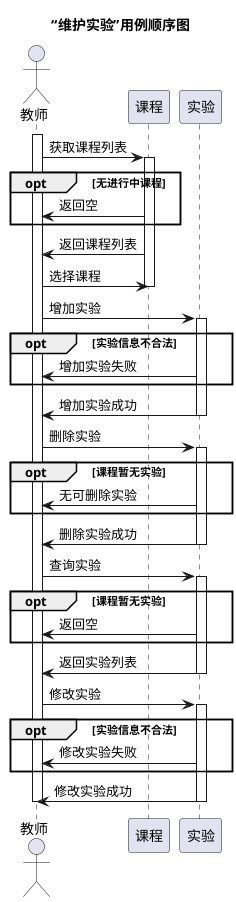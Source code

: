@startuml

title:“维护实验”用例顺序图

actor 教师
participant 课程
participant 实验

activate 教师
    教师->课程:获取课程列表
    activate 课程
        opt 无进行中课程
            课程->教师:返回空
        end opt
        课程->教师:返回课程列表
        教师->课程:选择课程
    deactivate 课程

        教师->实验:增加实验
        activate 实验
            opt 实验信息不合法
                实验->教师:增加实验失败
            end opt
            实验->教师:增加实验成功
        deactivate 实验

        教师->实验:删除实验
        activate 实验
            opt 课程暂无实验
                实验->教师:无可删除实验
            end opt
            实验->教师:删除实验成功
        deactivate 实验

        教师->实验:查询实验
        activate 实验
            opt 课程暂无实验
                实验->教师:返回空
            end opt
            实验->教师:返回实验列表
        deactivate 实验

        教师->实验:修改实验
        activate 实验
            opt 实验信息不合法
                实验->教师:修改实验失败
            end opt
            实验->教师:修改实验成功
        deactivate 实验
deactivate 教师

@enduml
